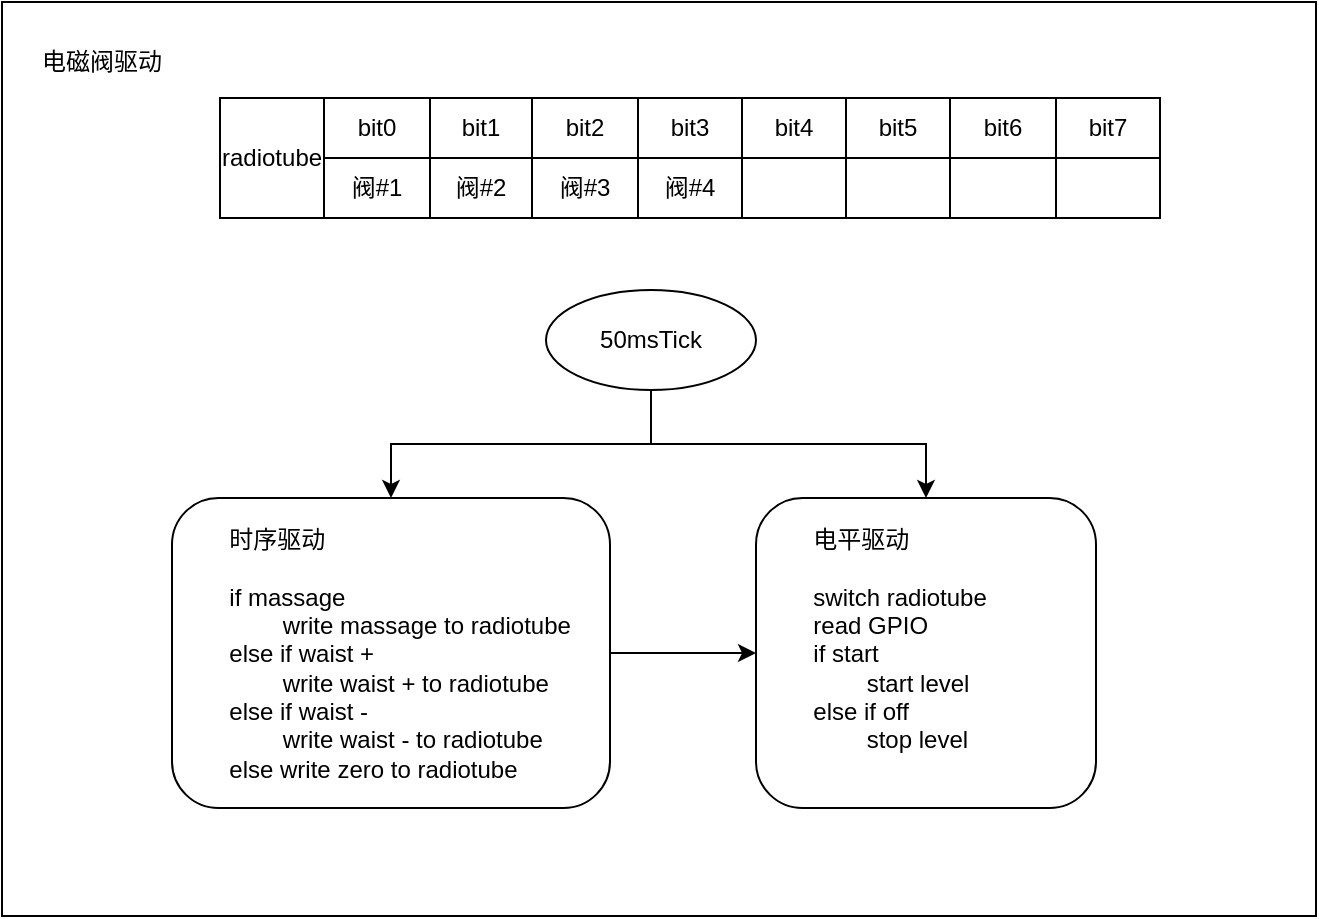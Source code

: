 <mxfile version="24.9.1">
  <diagram name="第 1 页" id="WR4mbxsvlNCXxoehokSA">
    <mxGraphModel dx="1259" dy="655" grid="0" gridSize="10" guides="1" tooltips="1" connect="1" arrows="1" fold="1" page="1" pageScale="1" pageWidth="827" pageHeight="1169" math="0" shadow="0">
      <root>
        <mxCell id="0" />
        <mxCell id="1" parent="0" />
        <mxCell id="LFfQwHr5nlGCXfS8GB3g-1" value="" style="rounded=0;whiteSpace=wrap;html=1;" vertex="1" parent="1">
          <mxGeometry x="75" y="65" width="657" height="457" as="geometry" />
        </mxCell>
        <mxCell id="LFfQwHr5nlGCXfS8GB3g-2" value="电磁阀驱动" style="text;html=1;align=center;verticalAlign=middle;whiteSpace=wrap;rounded=0;" vertex="1" parent="1">
          <mxGeometry x="90" y="80" width="70" height="30" as="geometry" />
        </mxCell>
        <mxCell id="LFfQwHr5nlGCXfS8GB3g-3" value="&lt;span style=&quot;white-space: pre;&quot;&gt;&#x9;&lt;/span&gt;电平驱动&lt;div&gt;&lt;br&gt;&lt;/div&gt;&lt;div&gt;&lt;span style=&quot;white-space: pre;&quot;&gt;&#x9;&lt;/span&gt;switch&amp;nbsp;&lt;span style=&quot;text-align: center; background-color: initial;&quot;&gt;radiotube&lt;/span&gt;&lt;br&gt;&lt;/div&gt;&lt;div&gt;&lt;span style=&quot;white-space: pre;&quot;&gt;&#x9;&lt;/span&gt;read GPIO&lt;br&gt;&lt;/div&gt;&lt;div&gt;&lt;span style=&quot;white-space: pre;&quot;&gt;&#x9;&lt;/span&gt;if start&lt;br&gt;&lt;/div&gt;&lt;div&gt;&lt;span style=&quot;white-space: pre;&quot;&gt;&#x9;&lt;span style=&quot;white-space: pre;&quot;&gt;&#x9;&lt;/span&gt;star&lt;/span&gt;t level&lt;br&gt;&lt;/div&gt;&lt;div&gt;&lt;span style=&quot;white-space: pre;&quot;&gt;&#x9;&lt;/span&gt;else if off&lt;br&gt;&lt;/div&gt;&lt;div&gt;&lt;span style=&quot;white-space: pre;&quot;&gt;&#x9;&lt;/span&gt;&lt;span style=&quot;white-space: pre;&quot;&gt;&#x9;&lt;/span&gt;stop level&lt;br&gt;&lt;/div&gt;&lt;div&gt;&lt;span style=&quot;white-space: pre;&quot;&gt;&#x9;&lt;/span&gt;&lt;/div&gt;" style="rounded=1;whiteSpace=wrap;html=1;align=left;" vertex="1" parent="1">
          <mxGeometry x="452" y="313" width="170" height="155" as="geometry" />
        </mxCell>
        <mxCell id="LFfQwHr5nlGCXfS8GB3g-315" value="" style="shape=table;startSize=0;container=1;collapsible=0;childLayout=tableLayout;" vertex="1" parent="1">
          <mxGeometry x="184" y="113" width="470" height="60" as="geometry" />
        </mxCell>
        <mxCell id="LFfQwHr5nlGCXfS8GB3g-316" value="" style="shape=tableRow;horizontal=0;startSize=0;swimlaneHead=0;swimlaneBody=0;strokeColor=inherit;top=0;left=0;bottom=0;right=0;collapsible=0;dropTarget=0;fillColor=none;points=[[0,0.5],[1,0.5]];portConstraint=eastwest;" vertex="1" parent="LFfQwHr5nlGCXfS8GB3g-315">
          <mxGeometry width="470" height="30" as="geometry" />
        </mxCell>
        <mxCell id="LFfQwHr5nlGCXfS8GB3g-317" value="radiotube" style="shape=partialRectangle;html=1;whiteSpace=wrap;connectable=0;strokeColor=inherit;overflow=hidden;fillColor=none;top=0;left=0;bottom=0;right=0;pointerEvents=1;rowspan=2;colspan=1;" vertex="1" parent="LFfQwHr5nlGCXfS8GB3g-316">
          <mxGeometry width="52" height="60" as="geometry">
            <mxRectangle width="52" height="30" as="alternateBounds" />
          </mxGeometry>
        </mxCell>
        <mxCell id="LFfQwHr5nlGCXfS8GB3g-318" value="bit0" style="shape=partialRectangle;html=1;whiteSpace=wrap;connectable=0;strokeColor=inherit;overflow=hidden;fillColor=none;top=0;left=0;bottom=0;right=0;pointerEvents=1;" vertex="1" parent="LFfQwHr5nlGCXfS8GB3g-316">
          <mxGeometry x="52" width="53" height="30" as="geometry">
            <mxRectangle width="53" height="30" as="alternateBounds" />
          </mxGeometry>
        </mxCell>
        <mxCell id="LFfQwHr5nlGCXfS8GB3g-319" value="bit1" style="shape=partialRectangle;html=1;whiteSpace=wrap;connectable=0;strokeColor=inherit;overflow=hidden;fillColor=none;top=0;left=0;bottom=0;right=0;pointerEvents=1;" vertex="1" parent="LFfQwHr5nlGCXfS8GB3g-316">
          <mxGeometry x="105" width="51" height="30" as="geometry">
            <mxRectangle width="51" height="30" as="alternateBounds" />
          </mxGeometry>
        </mxCell>
        <mxCell id="LFfQwHr5nlGCXfS8GB3g-320" value="bit2" style="shape=partialRectangle;html=1;whiteSpace=wrap;connectable=0;strokeColor=inherit;overflow=hidden;fillColor=none;top=0;left=0;bottom=0;right=0;pointerEvents=1;" vertex="1" parent="LFfQwHr5nlGCXfS8GB3g-316">
          <mxGeometry x="156" width="53" height="30" as="geometry">
            <mxRectangle width="53" height="30" as="alternateBounds" />
          </mxGeometry>
        </mxCell>
        <mxCell id="LFfQwHr5nlGCXfS8GB3g-321" value="bit3" style="shape=partialRectangle;html=1;whiteSpace=wrap;connectable=0;strokeColor=inherit;overflow=hidden;fillColor=none;top=0;left=0;bottom=0;right=0;pointerEvents=1;" vertex="1" parent="LFfQwHr5nlGCXfS8GB3g-316">
          <mxGeometry x="209" width="52" height="30" as="geometry">
            <mxRectangle width="52" height="30" as="alternateBounds" />
          </mxGeometry>
        </mxCell>
        <mxCell id="LFfQwHr5nlGCXfS8GB3g-322" value="bit4" style="shape=partialRectangle;html=1;whiteSpace=wrap;connectable=0;strokeColor=inherit;overflow=hidden;fillColor=none;top=0;left=0;bottom=0;right=0;pointerEvents=1;" vertex="1" parent="LFfQwHr5nlGCXfS8GB3g-316">
          <mxGeometry x="261" width="52" height="30" as="geometry">
            <mxRectangle width="52" height="30" as="alternateBounds" />
          </mxGeometry>
        </mxCell>
        <mxCell id="LFfQwHr5nlGCXfS8GB3g-323" value="bit5" style="shape=partialRectangle;html=1;whiteSpace=wrap;connectable=0;strokeColor=inherit;overflow=hidden;fillColor=none;top=0;left=0;bottom=0;right=0;pointerEvents=1;" vertex="1" parent="LFfQwHr5nlGCXfS8GB3g-316">
          <mxGeometry x="313" width="52" height="30" as="geometry">
            <mxRectangle width="52" height="30" as="alternateBounds" />
          </mxGeometry>
        </mxCell>
        <mxCell id="LFfQwHr5nlGCXfS8GB3g-324" value="bit6" style="shape=partialRectangle;html=1;whiteSpace=wrap;connectable=0;strokeColor=inherit;overflow=hidden;fillColor=none;top=0;left=0;bottom=0;right=0;pointerEvents=1;" vertex="1" parent="LFfQwHr5nlGCXfS8GB3g-316">
          <mxGeometry x="365" width="53" height="30" as="geometry">
            <mxRectangle width="53" height="30" as="alternateBounds" />
          </mxGeometry>
        </mxCell>
        <mxCell id="LFfQwHr5nlGCXfS8GB3g-325" value="bit7" style="shape=partialRectangle;html=1;whiteSpace=wrap;connectable=0;strokeColor=inherit;overflow=hidden;fillColor=none;top=0;left=0;bottom=0;right=0;pointerEvents=1;" vertex="1" parent="LFfQwHr5nlGCXfS8GB3g-316">
          <mxGeometry x="418" width="52" height="30" as="geometry">
            <mxRectangle width="52" height="30" as="alternateBounds" />
          </mxGeometry>
        </mxCell>
        <mxCell id="LFfQwHr5nlGCXfS8GB3g-326" value="" style="shape=tableRow;horizontal=0;startSize=0;swimlaneHead=0;swimlaneBody=0;strokeColor=inherit;top=0;left=0;bottom=0;right=0;collapsible=0;dropTarget=0;fillColor=none;points=[[0,0.5],[1,0.5]];portConstraint=eastwest;" vertex="1" parent="LFfQwHr5nlGCXfS8GB3g-315">
          <mxGeometry y="30" width="470" height="30" as="geometry" />
        </mxCell>
        <mxCell id="LFfQwHr5nlGCXfS8GB3g-327" value="" style="shape=partialRectangle;html=1;whiteSpace=wrap;connectable=0;strokeColor=inherit;overflow=hidden;fillColor=none;top=0;left=0;bottom=0;right=0;pointerEvents=1;" vertex="1" visible="0" parent="LFfQwHr5nlGCXfS8GB3g-326">
          <mxGeometry width="52" height="30" as="geometry">
            <mxRectangle width="52" height="30" as="alternateBounds" />
          </mxGeometry>
        </mxCell>
        <mxCell id="LFfQwHr5nlGCXfS8GB3g-328" value="阀#1" style="shape=partialRectangle;html=1;whiteSpace=wrap;connectable=0;strokeColor=inherit;overflow=hidden;fillColor=none;top=0;left=0;bottom=0;right=0;pointerEvents=1;" vertex="1" parent="LFfQwHr5nlGCXfS8GB3g-326">
          <mxGeometry x="52" width="53" height="30" as="geometry">
            <mxRectangle width="53" height="30" as="alternateBounds" />
          </mxGeometry>
        </mxCell>
        <mxCell id="LFfQwHr5nlGCXfS8GB3g-329" value="阀#2" style="shape=partialRectangle;html=1;whiteSpace=wrap;connectable=0;strokeColor=inherit;overflow=hidden;fillColor=none;top=0;left=0;bottom=0;right=0;pointerEvents=1;" vertex="1" parent="LFfQwHr5nlGCXfS8GB3g-326">
          <mxGeometry x="105" width="51" height="30" as="geometry">
            <mxRectangle width="51" height="30" as="alternateBounds" />
          </mxGeometry>
        </mxCell>
        <mxCell id="LFfQwHr5nlGCXfS8GB3g-330" value="阀#3" style="shape=partialRectangle;html=1;whiteSpace=wrap;connectable=0;strokeColor=inherit;overflow=hidden;fillColor=none;top=0;left=0;bottom=0;right=0;pointerEvents=1;" vertex="1" parent="LFfQwHr5nlGCXfS8GB3g-326">
          <mxGeometry x="156" width="53" height="30" as="geometry">
            <mxRectangle width="53" height="30" as="alternateBounds" />
          </mxGeometry>
        </mxCell>
        <mxCell id="LFfQwHr5nlGCXfS8GB3g-331" value="阀#4" style="shape=partialRectangle;html=1;whiteSpace=wrap;connectable=0;strokeColor=inherit;overflow=hidden;fillColor=none;top=0;left=0;bottom=0;right=0;pointerEvents=1;" vertex="1" parent="LFfQwHr5nlGCXfS8GB3g-326">
          <mxGeometry x="209" width="52" height="30" as="geometry">
            <mxRectangle width="52" height="30" as="alternateBounds" />
          </mxGeometry>
        </mxCell>
        <mxCell id="LFfQwHr5nlGCXfS8GB3g-332" value="" style="shape=partialRectangle;html=1;whiteSpace=wrap;connectable=0;strokeColor=inherit;overflow=hidden;fillColor=none;top=0;left=0;bottom=0;right=0;pointerEvents=1;" vertex="1" parent="LFfQwHr5nlGCXfS8GB3g-326">
          <mxGeometry x="261" width="52" height="30" as="geometry">
            <mxRectangle width="52" height="30" as="alternateBounds" />
          </mxGeometry>
        </mxCell>
        <mxCell id="LFfQwHr5nlGCXfS8GB3g-333" value="" style="shape=partialRectangle;html=1;whiteSpace=wrap;connectable=0;strokeColor=inherit;overflow=hidden;fillColor=none;top=0;left=0;bottom=0;right=0;pointerEvents=1;" vertex="1" parent="LFfQwHr5nlGCXfS8GB3g-326">
          <mxGeometry x="313" width="52" height="30" as="geometry">
            <mxRectangle width="52" height="30" as="alternateBounds" />
          </mxGeometry>
        </mxCell>
        <mxCell id="LFfQwHr5nlGCXfS8GB3g-334" value="" style="shape=partialRectangle;html=1;whiteSpace=wrap;connectable=0;strokeColor=inherit;overflow=hidden;fillColor=none;top=0;left=0;bottom=0;right=0;pointerEvents=1;" vertex="1" parent="LFfQwHr5nlGCXfS8GB3g-326">
          <mxGeometry x="365" width="53" height="30" as="geometry">
            <mxRectangle width="53" height="30" as="alternateBounds" />
          </mxGeometry>
        </mxCell>
        <mxCell id="LFfQwHr5nlGCXfS8GB3g-335" value="" style="shape=partialRectangle;html=1;whiteSpace=wrap;connectable=0;strokeColor=inherit;overflow=hidden;fillColor=none;top=0;left=0;bottom=0;right=0;pointerEvents=1;" vertex="1" parent="LFfQwHr5nlGCXfS8GB3g-326">
          <mxGeometry x="418" width="52" height="30" as="geometry">
            <mxRectangle width="52" height="30" as="alternateBounds" />
          </mxGeometry>
        </mxCell>
        <mxCell id="LFfQwHr5nlGCXfS8GB3g-339" style="edgeStyle=orthogonalEdgeStyle;rounded=0;orthogonalLoop=1;jettySize=auto;html=1;" edge="1" parent="1" source="LFfQwHr5nlGCXfS8GB3g-337" target="LFfQwHr5nlGCXfS8GB3g-3">
          <mxGeometry relative="1" as="geometry" />
        </mxCell>
        <mxCell id="LFfQwHr5nlGCXfS8GB3g-337" value="&lt;span style=&quot;white-space: pre;&quot;&gt;&#x9;&lt;/span&gt;时序驱动&lt;div&gt;&lt;span style=&quot;white-space: pre;&quot;&gt;&#x9;&lt;/span&gt;&lt;br&gt;&lt;/div&gt;&lt;div&gt;&lt;span style=&quot;white-space: pre;&quot;&gt;&#x9;&lt;/span&gt;if massage&lt;br&gt;&lt;/div&gt;&lt;div&gt;&lt;span style=&quot;white-space: pre;&quot;&gt;&#x9;&lt;/span&gt;&lt;span style=&quot;white-space: pre;&quot;&gt;&#x9;&lt;/span&gt;write massage to radiotube&lt;br&gt;&lt;/div&gt;&lt;div&gt;&lt;span style=&quot;white-space: pre;&quot;&gt;&#x9;&lt;/span&gt;else if waist +&lt;br&gt;&lt;/div&gt;&lt;div&gt;&lt;span style=&quot;white-space: pre;&quot;&gt;&#x9;&lt;/span&gt;&lt;span style=&quot;white-space: pre;&quot;&gt;&#x9;&lt;/span&gt;&lt;span style=&quot;background-color: initial;&quot;&gt;write&amp;nbsp;&lt;/span&gt;waist +&lt;span style=&quot;background-color: initial;&quot;&gt;&amp;nbsp;to radiotube&lt;/span&gt;&lt;br&gt;&lt;/div&gt;&lt;div&gt;&lt;span style=&quot;background-color: initial;&quot;&gt;&lt;span style=&quot;white-space: pre;&quot;&gt;&#x9;&lt;/span&gt;else if waist -&lt;br&gt;&lt;/span&gt;&lt;/div&gt;&lt;div&gt;&lt;span style=&quot;white-space: pre;&quot;&gt;&#x9;&lt;span style=&quot;white-space: pre;&quot;&gt;&#x9;&lt;/span&gt;&lt;/span&gt;&lt;span style=&quot;background-color: initial;&quot;&gt;write&amp;nbsp;&lt;/span&gt;&lt;span style=&quot;background-color: initial;&quot;&gt;waist -&lt;/span&gt;&lt;span style=&quot;background-color: initial;&quot;&gt;&amp;nbsp;to radiotube&lt;/span&gt;&lt;/div&gt;&lt;div&gt;&lt;span style=&quot;white-space: pre;&quot;&gt;&#x9;&lt;/span&gt;else write zero to&amp;nbsp;&lt;span style=&quot;background-color: initial;&quot;&gt;radiotube&lt;/span&gt;&lt;br&gt;&lt;/div&gt;" style="rounded=1;whiteSpace=wrap;html=1;align=left;" vertex="1" parent="1">
          <mxGeometry x="160" y="313" width="219" height="155" as="geometry" />
        </mxCell>
        <mxCell id="LFfQwHr5nlGCXfS8GB3g-341" style="edgeStyle=orthogonalEdgeStyle;rounded=0;orthogonalLoop=1;jettySize=auto;html=1;entryX=0.5;entryY=0;entryDx=0;entryDy=0;" edge="1" parent="1" source="LFfQwHr5nlGCXfS8GB3g-340" target="LFfQwHr5nlGCXfS8GB3g-337">
          <mxGeometry relative="1" as="geometry" />
        </mxCell>
        <mxCell id="LFfQwHr5nlGCXfS8GB3g-342" style="edgeStyle=orthogonalEdgeStyle;rounded=0;orthogonalLoop=1;jettySize=auto;html=1;" edge="1" parent="1" source="LFfQwHr5nlGCXfS8GB3g-340" target="LFfQwHr5nlGCXfS8GB3g-3">
          <mxGeometry relative="1" as="geometry" />
        </mxCell>
        <mxCell id="LFfQwHr5nlGCXfS8GB3g-340" value="50msTick" style="ellipse;whiteSpace=wrap;html=1;" vertex="1" parent="1">
          <mxGeometry x="347" y="209" width="105" height="50" as="geometry" />
        </mxCell>
      </root>
    </mxGraphModel>
  </diagram>
</mxfile>
